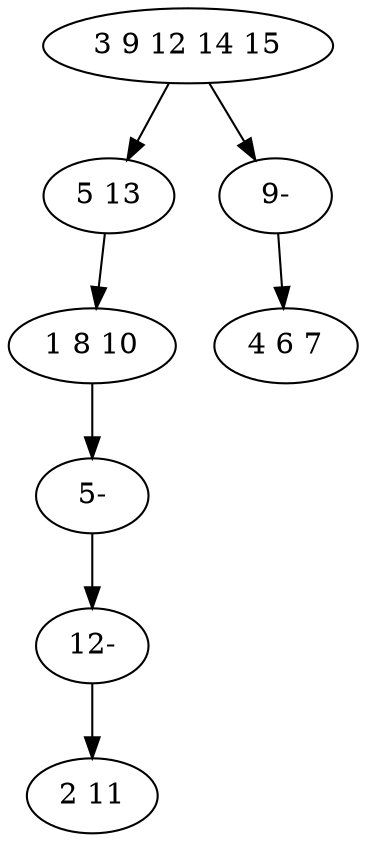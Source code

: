 digraph true_tree {
	"0" -> "1"
	"1" -> "2"
	"2" -> "6"
	"0" -> "5"
	"5" -> "4"
	"6" -> "7"
	"7" -> "3"
	"0" [label="3 9 12 14 15"];
	"1" [label="5 13"];
	"2" [label="1 8 10"];
	"3" [label="2 11"];
	"4" [label="4 6 7"];
	"5" [label="9-"];
	"6" [label="5-"];
	"7" [label="12-"];
}
